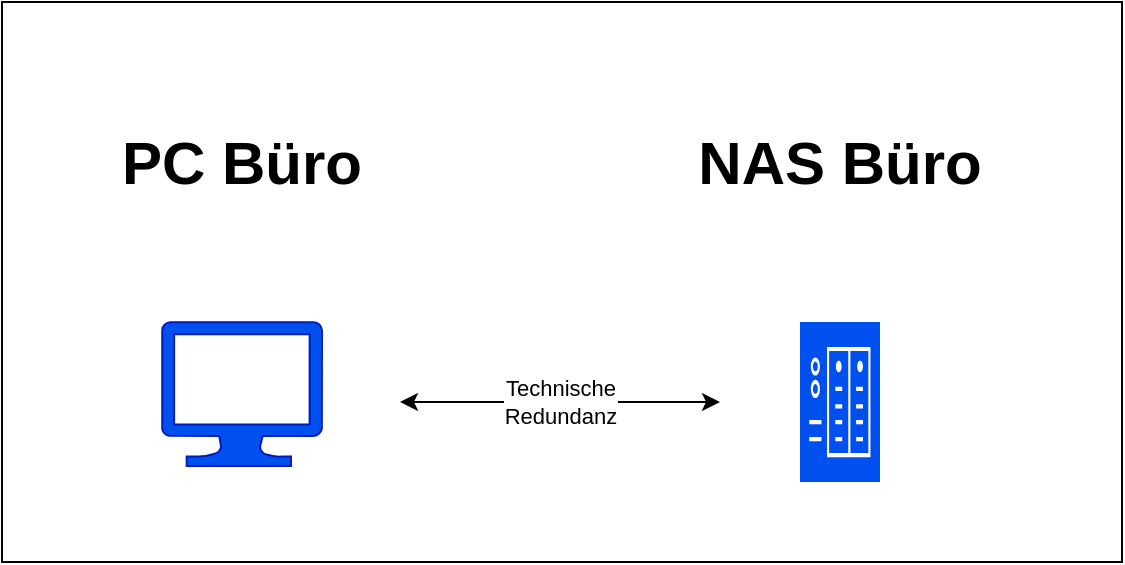 <mxfile>
    <diagram id="Ww96EtgWR8Mv7tmU0v5q" name="Page-1">
        <mxGraphModel dx="1954" dy="553" grid="1" gridSize="10" guides="1" tooltips="1" connect="1" arrows="1" fold="1" page="1" pageScale="1" pageWidth="850" pageHeight="1100" math="0" shadow="0">
            <root>
                <mxCell id="0"/>
                <mxCell id="1" parent="0"/>
                <mxCell id="2" value="" style="sketch=0;aspect=fixed;pointerEvents=1;shadow=0;dashed=0;html=1;strokeColor=#001DBC;labelPosition=center;verticalLabelPosition=bottom;verticalAlign=top;align=center;fillColor=#0050ef;shape=mxgraph.azure.computer;fontColor=#ffffff;" parent="1" vertex="1">
                    <mxGeometry y="240" width="80" height="72" as="geometry"/>
                </mxCell>
                <mxCell id="3" value="" style="sketch=0;pointerEvents=1;shadow=0;dashed=0;html=1;strokeColor=#001DBC;fillColor=#0050ef;labelPosition=center;verticalLabelPosition=bottom;verticalAlign=top;align=center;outlineConnect=0;shape=mxgraph.veeam2.nas;fontColor=#ffffff;" parent="1" vertex="1">
                    <mxGeometry x="319" y="240" width="40" height="80" as="geometry"/>
                </mxCell>
                <mxCell id="8" value="Technische&lt;br&gt;Redundanz" style="endArrow=classic;startArrow=classic;html=1;" parent="1" edge="1">
                    <mxGeometry width="50" height="50" relative="1" as="geometry">
                        <mxPoint x="119" y="280" as="sourcePoint"/>
                        <mxPoint x="279" y="280" as="targetPoint"/>
                    </mxGeometry>
                </mxCell>
                <mxCell id="11" value="" style="rounded=0;whiteSpace=wrap;html=1;fillColor=none;" parent="1" vertex="1">
                    <mxGeometry x="-80" y="80" width="560" height="280" as="geometry"/>
                </mxCell>
                <mxCell id="12" value="PC Büro" style="text;html=1;align=center;verticalAlign=middle;whiteSpace=wrap;rounded=0;fontSize=30;fontStyle=1" parent="1" vertex="1">
                    <mxGeometry x="-40" y="120" width="160" height="80" as="geometry"/>
                </mxCell>
                <mxCell id="13" value="NAS Büro" style="text;html=1;align=center;verticalAlign=middle;whiteSpace=wrap;rounded=0;fontSize=30;fontStyle=1" parent="1" vertex="1">
                    <mxGeometry x="259" y="120" width="160" height="80" as="geometry"/>
                </mxCell>
            </root>
        </mxGraphModel>
    </diagram>
</mxfile>